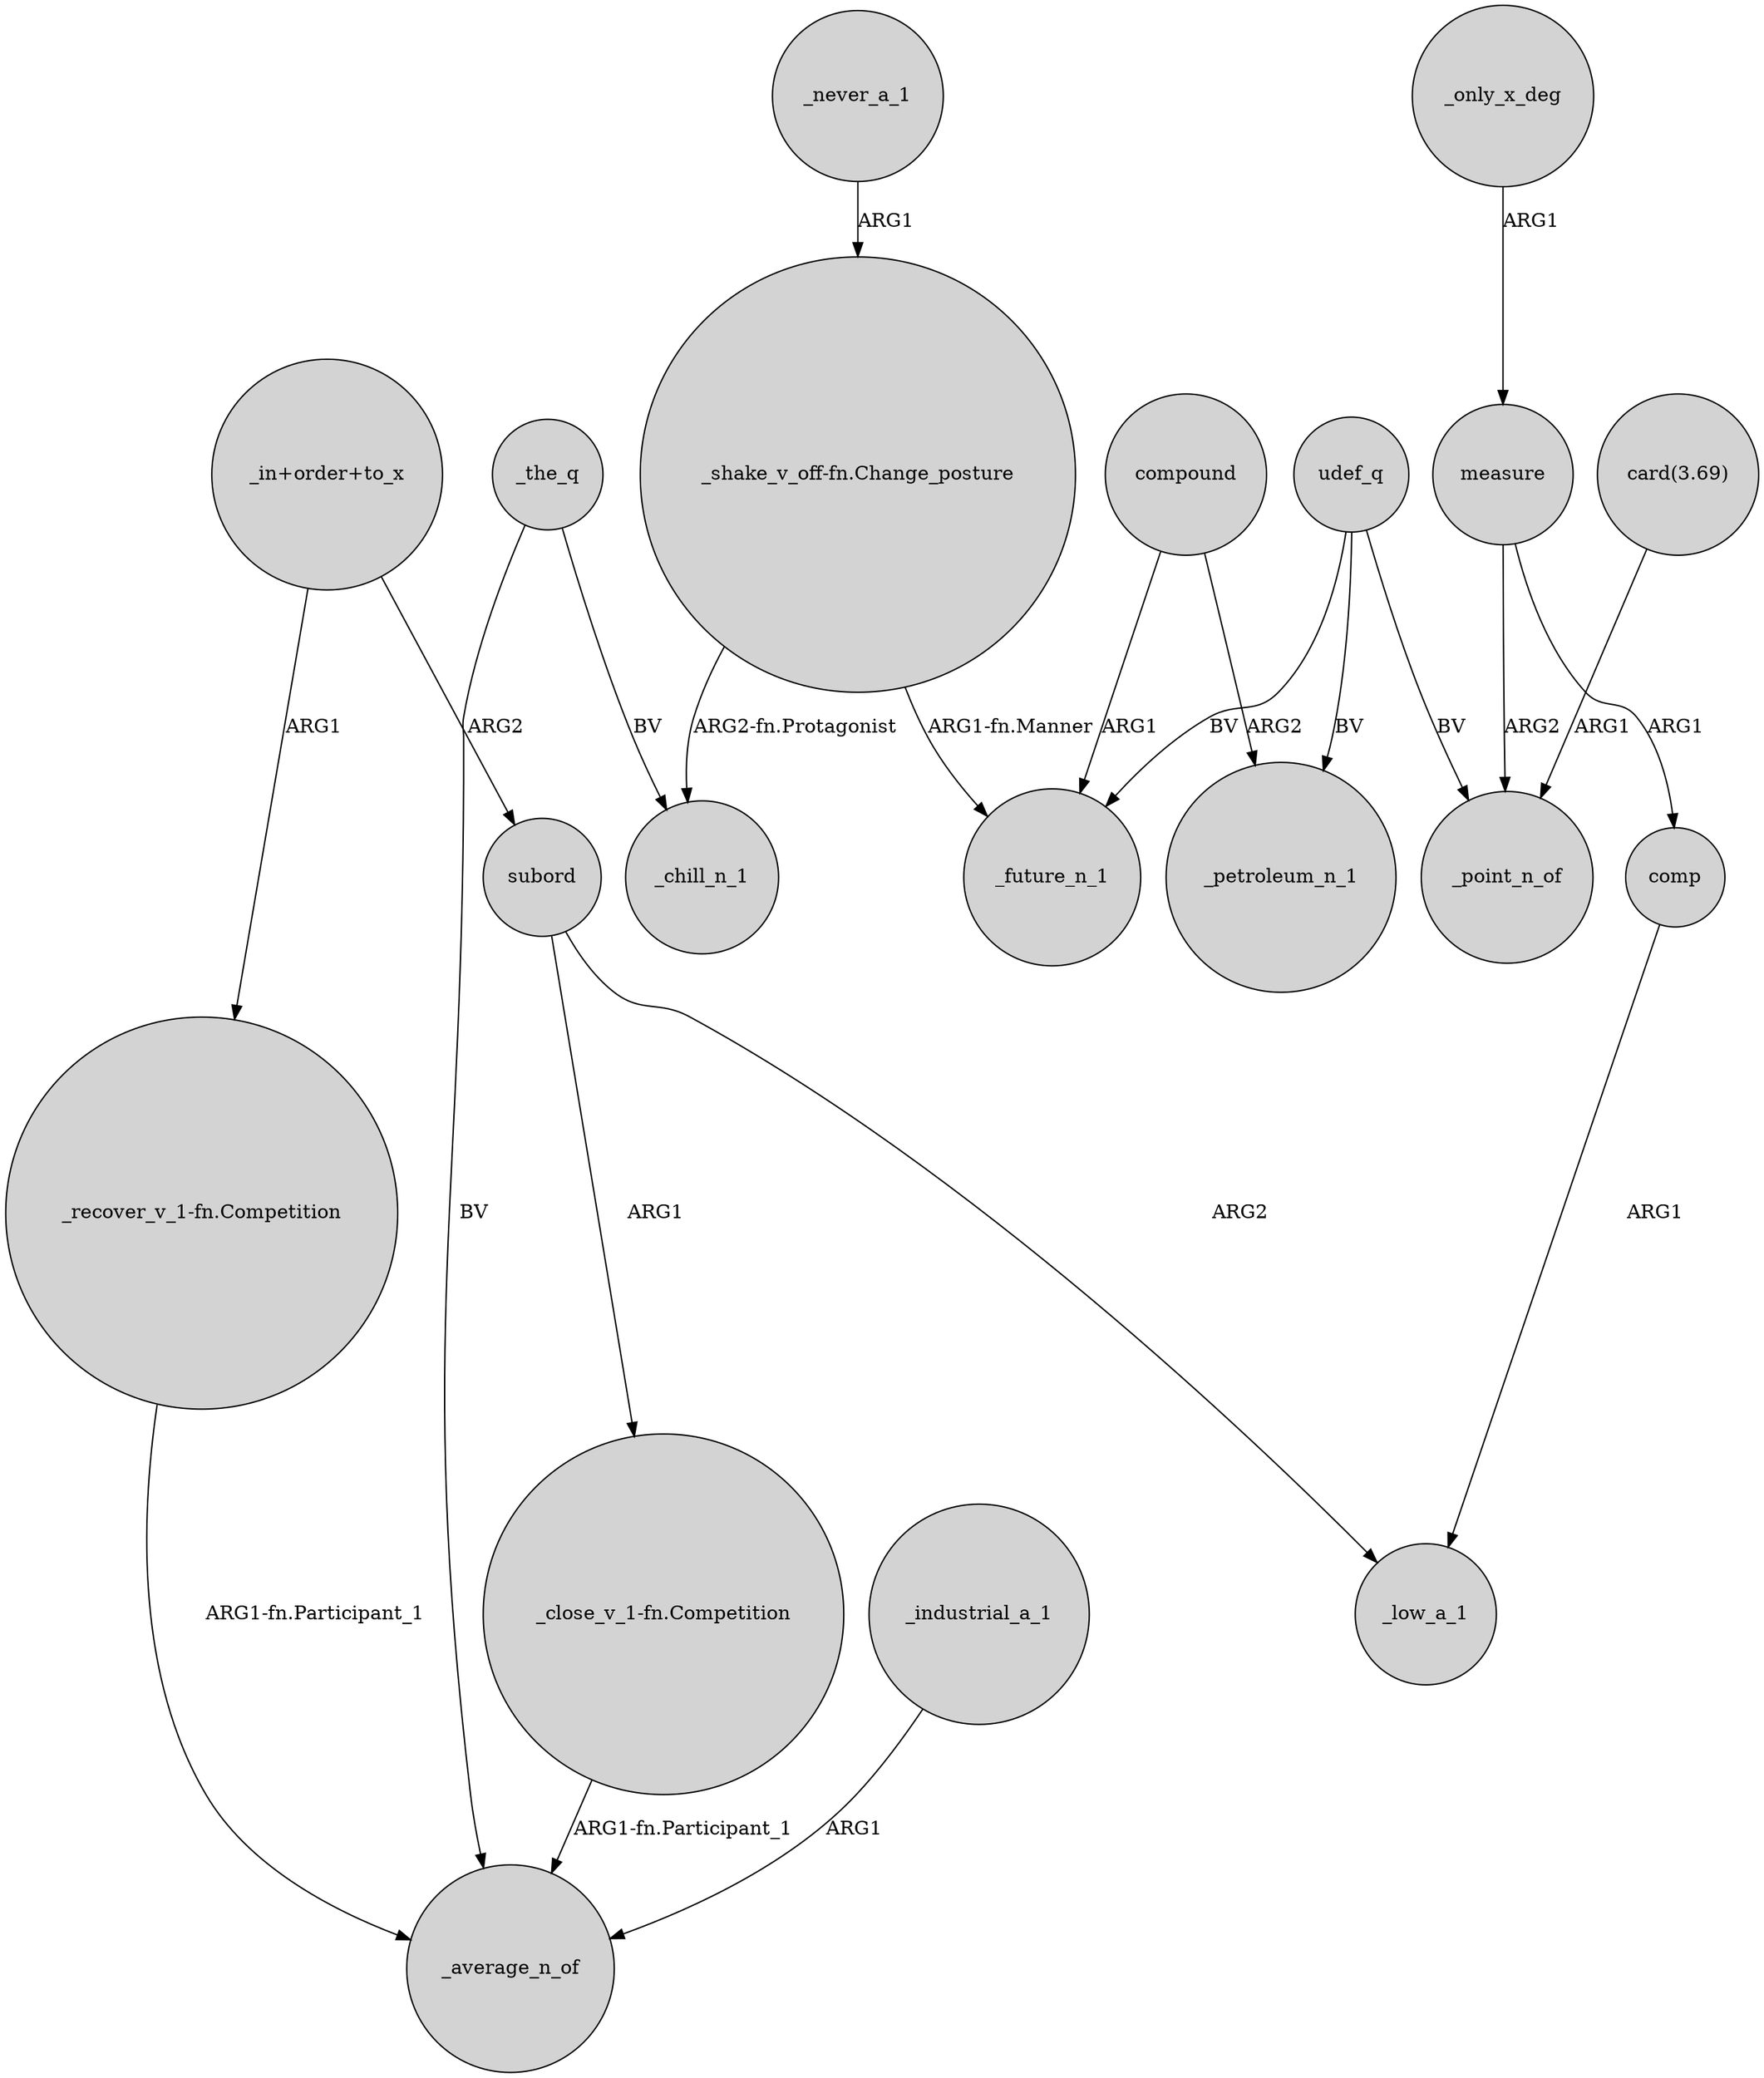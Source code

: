 digraph {
	node [shape=circle style=filled]
	"_recover_v_1-fn.Competition" -> _average_n_of [label="ARG1-fn.Participant_1"]
	_only_x_deg -> measure [label=ARG1]
	comp -> _low_a_1 [label=ARG1]
	_the_q -> _average_n_of [label=BV]
	compound -> _petroleum_n_1 [label=ARG2]
	"_shake_v_off-fn.Change_posture" -> _chill_n_1 [label="ARG2-fn.Protagonist"]
	subord -> "_close_v_1-fn.Competition" [label=ARG1]
	compound -> _future_n_1 [label=ARG1]
	"card(3.69)" -> _point_n_of [label=ARG1]
	udef_q -> _future_n_1 [label=BV]
	"_shake_v_off-fn.Change_posture" -> _future_n_1 [label="ARG1-fn.Manner"]
	measure -> _point_n_of [label=ARG2]
	"_in+order+to_x" -> subord [label=ARG2]
	measure -> comp [label=ARG1]
	subord -> _low_a_1 [label=ARG2]
	_the_q -> _chill_n_1 [label=BV]
	_never_a_1 -> "_shake_v_off-fn.Change_posture" [label=ARG1]
	"_in+order+to_x" -> "_recover_v_1-fn.Competition" [label=ARG1]
	"_close_v_1-fn.Competition" -> _average_n_of [label="ARG1-fn.Participant_1"]
	udef_q -> _petroleum_n_1 [label=BV]
	udef_q -> _point_n_of [label=BV]
	_industrial_a_1 -> _average_n_of [label=ARG1]
}
